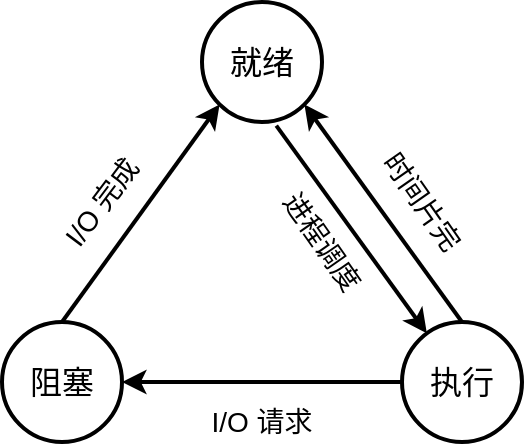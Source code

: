 <mxfile version="13.10.0" type="embed">
    <diagram id="1Hu8fnQS-vKFUJOj5uUv" name="第 1 页">
        <mxGraphModel dx="680" dy="647" grid="1" gridSize="10" guides="1" tooltips="1" connect="1" arrows="1" fold="1" page="1" pageScale="1" pageWidth="1200" pageHeight="1600" math="0" shadow="0">
            <root>
                <mxCell id="0"/>
                <mxCell id="1" parent="0"/>
                <mxCell id="2" value="&lt;font style=&quot;font-size: 16px&quot;&gt;就绪&lt;/font&gt;" style="ellipse;whiteSpace=wrap;html=1;aspect=fixed;strokeWidth=2;fillColor=none;" vertex="1" parent="1">
                    <mxGeometry x="410" y="250" width="60" height="60" as="geometry"/>
                </mxCell>
                <mxCell id="3" value="&lt;font style=&quot;font-size: 16px&quot;&gt;阻塞&lt;/font&gt;" style="ellipse;whiteSpace=wrap;html=1;aspect=fixed;strokeWidth=2;fillColor=none;" vertex="1" parent="1">
                    <mxGeometry x="310" y="410" width="60" height="60" as="geometry"/>
                </mxCell>
                <mxCell id="4" value="&lt;font style=&quot;font-size: 16px&quot;&gt;执行&lt;/font&gt;" style="ellipse;whiteSpace=wrap;html=1;aspect=fixed;strokeWidth=2;fillColor=none;" vertex="1" parent="1">
                    <mxGeometry x="510" y="410" width="60" height="60" as="geometry"/>
                </mxCell>
                <mxCell id="5" value="" style="endArrow=classic;html=1;strokeWidth=2;exitX=0.5;exitY=0;exitDx=0;exitDy=0;entryX=0;entryY=1;entryDx=0;entryDy=0;" edge="1" parent="1" source="3" target="2">
                    <mxGeometry width="50" height="50" relative="1" as="geometry">
                        <mxPoint x="230" y="380" as="sourcePoint"/>
                        <mxPoint x="280" y="330" as="targetPoint"/>
                    </mxGeometry>
                </mxCell>
                <mxCell id="6" value="&lt;font style=&quot;font-size: 14px&quot;&gt;I/O 完成&lt;/font&gt;" style="text;html=1;strokeColor=none;fillColor=none;align=center;verticalAlign=middle;whiteSpace=wrap;rounded=0;rotation=-53;" vertex="1" parent="1">
                    <mxGeometry x="330" y="340" width="60" height="20" as="geometry"/>
                </mxCell>
                <mxCell id="7" value="" style="endArrow=classic;html=1;strokeWidth=2;exitX=0;exitY=0.5;exitDx=0;exitDy=0;entryX=1;entryY=0.5;entryDx=0;entryDy=0;" edge="1" parent="1" source="4" target="3">
                    <mxGeometry width="50" height="50" relative="1" as="geometry">
                        <mxPoint x="400.61" y="470" as="sourcePoint"/>
                        <mxPoint x="479.397" y="361.213" as="targetPoint"/>
                    </mxGeometry>
                </mxCell>
                <mxCell id="8" value="&lt;font style=&quot;font-size: 14px&quot;&gt;I/O 请求&lt;/font&gt;" style="text;html=1;strokeColor=none;fillColor=none;align=center;verticalAlign=middle;whiteSpace=wrap;rounded=0;rotation=0;" vertex="1" parent="1">
                    <mxGeometry x="410" y="450" width="60" height="20" as="geometry"/>
                </mxCell>
                <mxCell id="9" value="" style="endArrow=classic;html=1;strokeWidth=2;exitX=0.5;exitY=0;exitDx=0;exitDy=0;entryX=1;entryY=1;entryDx=0;entryDy=0;" edge="1" parent="1" source="4" target="2">
                    <mxGeometry width="50" height="50" relative="1" as="geometry">
                        <mxPoint x="520" y="450" as="sourcePoint"/>
                        <mxPoint x="380" y="450" as="targetPoint"/>
                    </mxGeometry>
                </mxCell>
                <mxCell id="10" value="&lt;font style=&quot;font-size: 14px&quot;&gt;时间片完&lt;/font&gt;" style="text;html=1;strokeColor=none;fillColor=none;align=center;verticalAlign=middle;whiteSpace=wrap;rounded=0;rotation=55;" vertex="1" parent="1">
                    <mxGeometry x="490" y="340" width="60" height="20" as="geometry"/>
                </mxCell>
                <mxCell id="11" value="" style="endArrow=classic;html=1;strokeWidth=2;exitX=0.619;exitY=1.03;exitDx=0;exitDy=0;exitPerimeter=0;" edge="1" parent="1" source="2" target="4">
                    <mxGeometry width="50" height="50" relative="1" as="geometry">
                        <mxPoint x="510" y="468.79" as="sourcePoint"/>
                        <mxPoint x="431.213" y="360.003" as="targetPoint"/>
                    </mxGeometry>
                </mxCell>
                <mxCell id="12" value="&lt;font style=&quot;font-size: 14px&quot;&gt;进程调度&lt;/font&gt;" style="text;html=1;strokeColor=none;fillColor=none;align=center;verticalAlign=middle;whiteSpace=wrap;rounded=0;rotation=55;" vertex="1" parent="1">
                    <mxGeometry x="440" y="360" width="60" height="20" as="geometry"/>
                </mxCell>
            </root>
        </mxGraphModel>
    </diagram>
</mxfile>